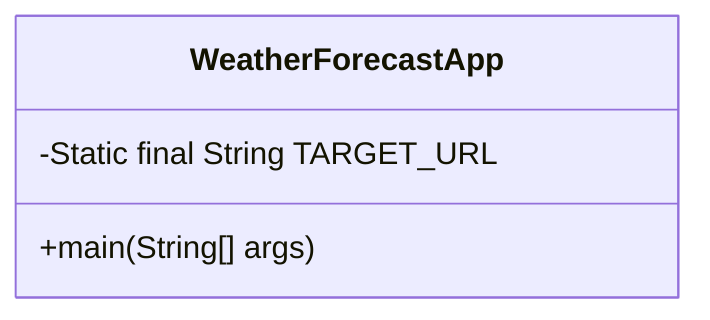classDiagram
    class WeatherForecastApp {
        -Static final String TARGET_URL
        +main(String[] args)
    }